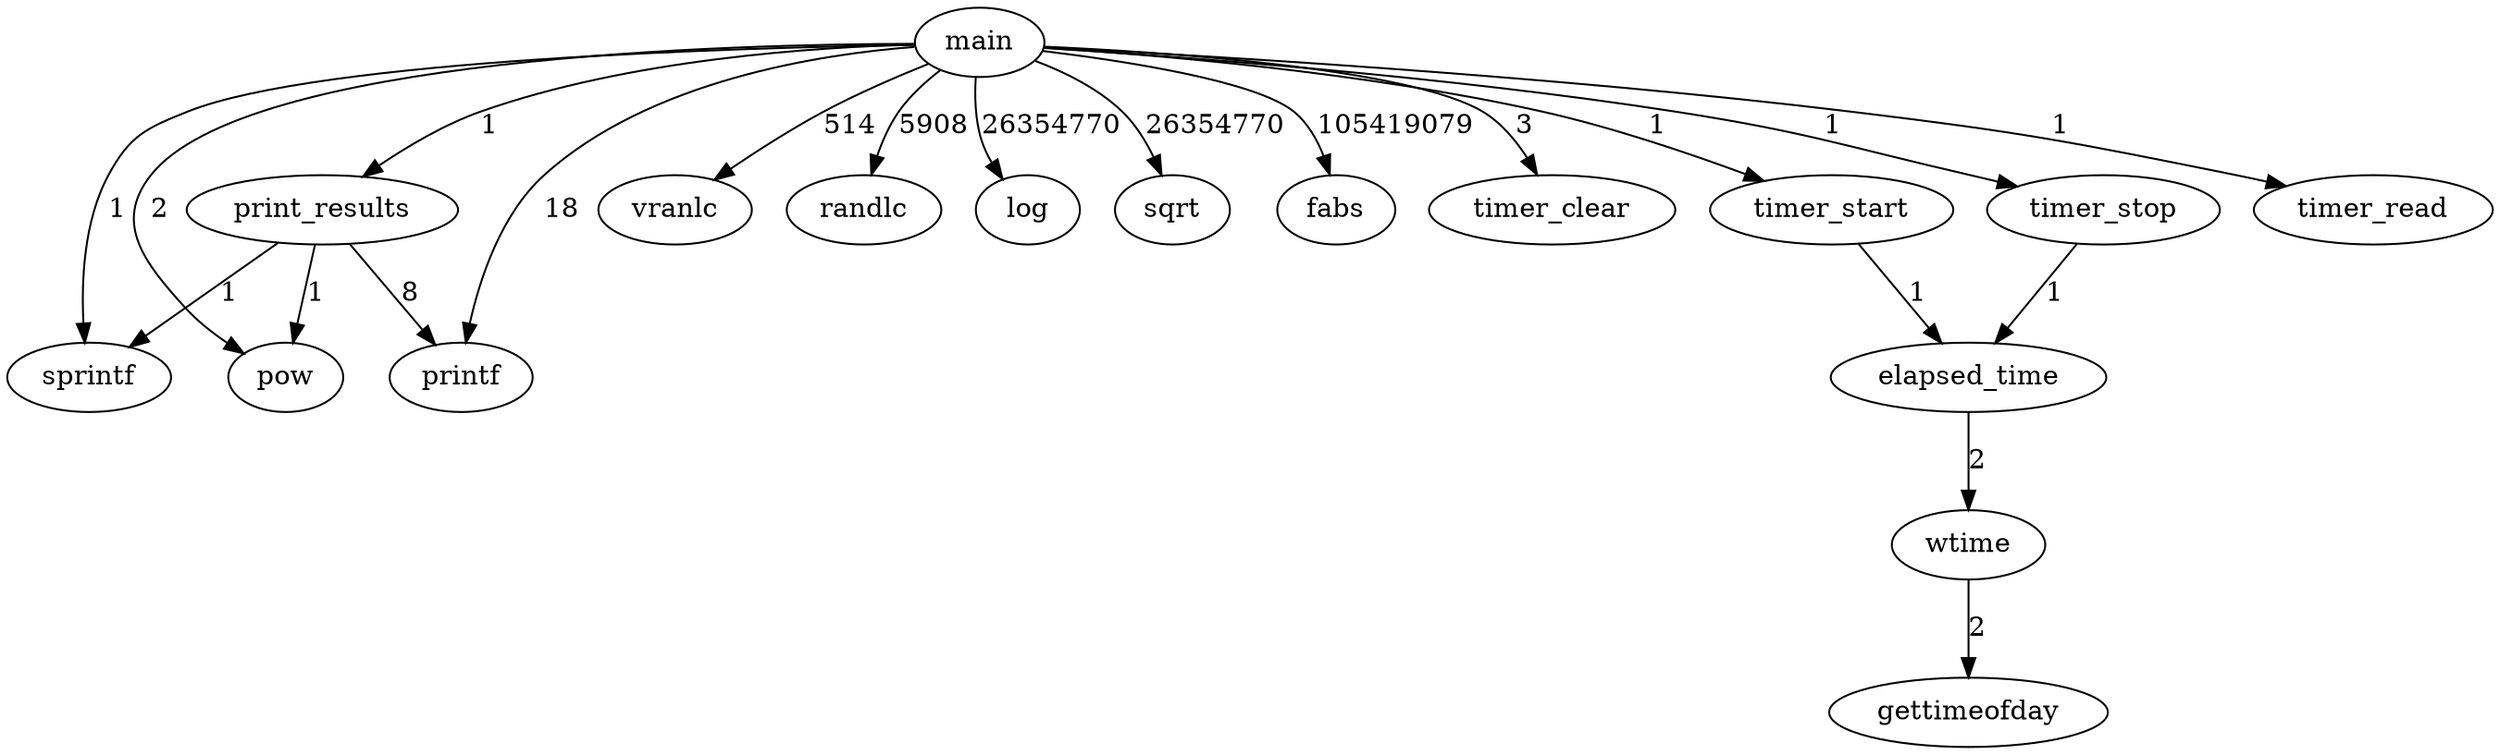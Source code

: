 digraph dynamic_call_graph {

	main -> sprintf [label="1"];
	main -> pow [label="2"];
	main -> printf [label="18"];
	main -> vranlc [label="514"];
	main -> randlc [label="5908"];
	main -> log [label="26354770"];
	main -> sqrt [label="26354770"];
	main -> fabs [label="105419079"];
	main -> timer_clear [label="3"];
	main -> timer_start [label="1"];
	main -> timer_stop [label="1"];
	main -> timer_read [label="1"];
	main -> print_results [label="1"];
	print_results -> printf [label="8"];
	print_results -> sprintf [label="1"];
	print_results -> pow [label="1"];
	wtime -> gettimeofday [label="2"];
	elapsed_time -> wtime [label="2"];
	timer_start -> elapsed_time [label="1"];
	timer_stop -> elapsed_time [label="1"];
}
